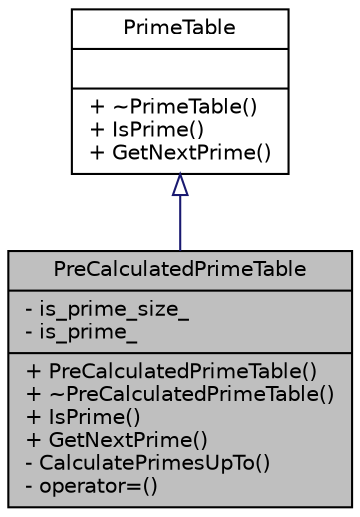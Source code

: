 digraph "PreCalculatedPrimeTable"
{
  edge [fontname="Helvetica",fontsize="10",labelfontname="Helvetica",labelfontsize="10"];
  node [fontname="Helvetica",fontsize="10",shape=record];
  Node2 [label="{PreCalculatedPrimeTable\n|- is_prime_size_\l- is_prime_\l|+ PreCalculatedPrimeTable()\l+ ~PreCalculatedPrimeTable()\l+ IsPrime()\l+ GetNextPrime()\l- CalculatePrimesUpTo()\l- operator=()\l}",height=0.2,width=0.4,color="black", fillcolor="grey75", style="filled", fontcolor="black"];
  Node3 -> Node2 [dir="back",color="midnightblue",fontsize="10",style="solid",arrowtail="onormal",fontname="Helvetica"];
  Node3 [label="{PrimeTable\n||+ ~PrimeTable()\l+ IsPrime()\l+ GetNextPrime()\l}",height=0.2,width=0.4,color="black", fillcolor="white", style="filled",URL="$d6/d8b/class_prime_table.html"];
}
